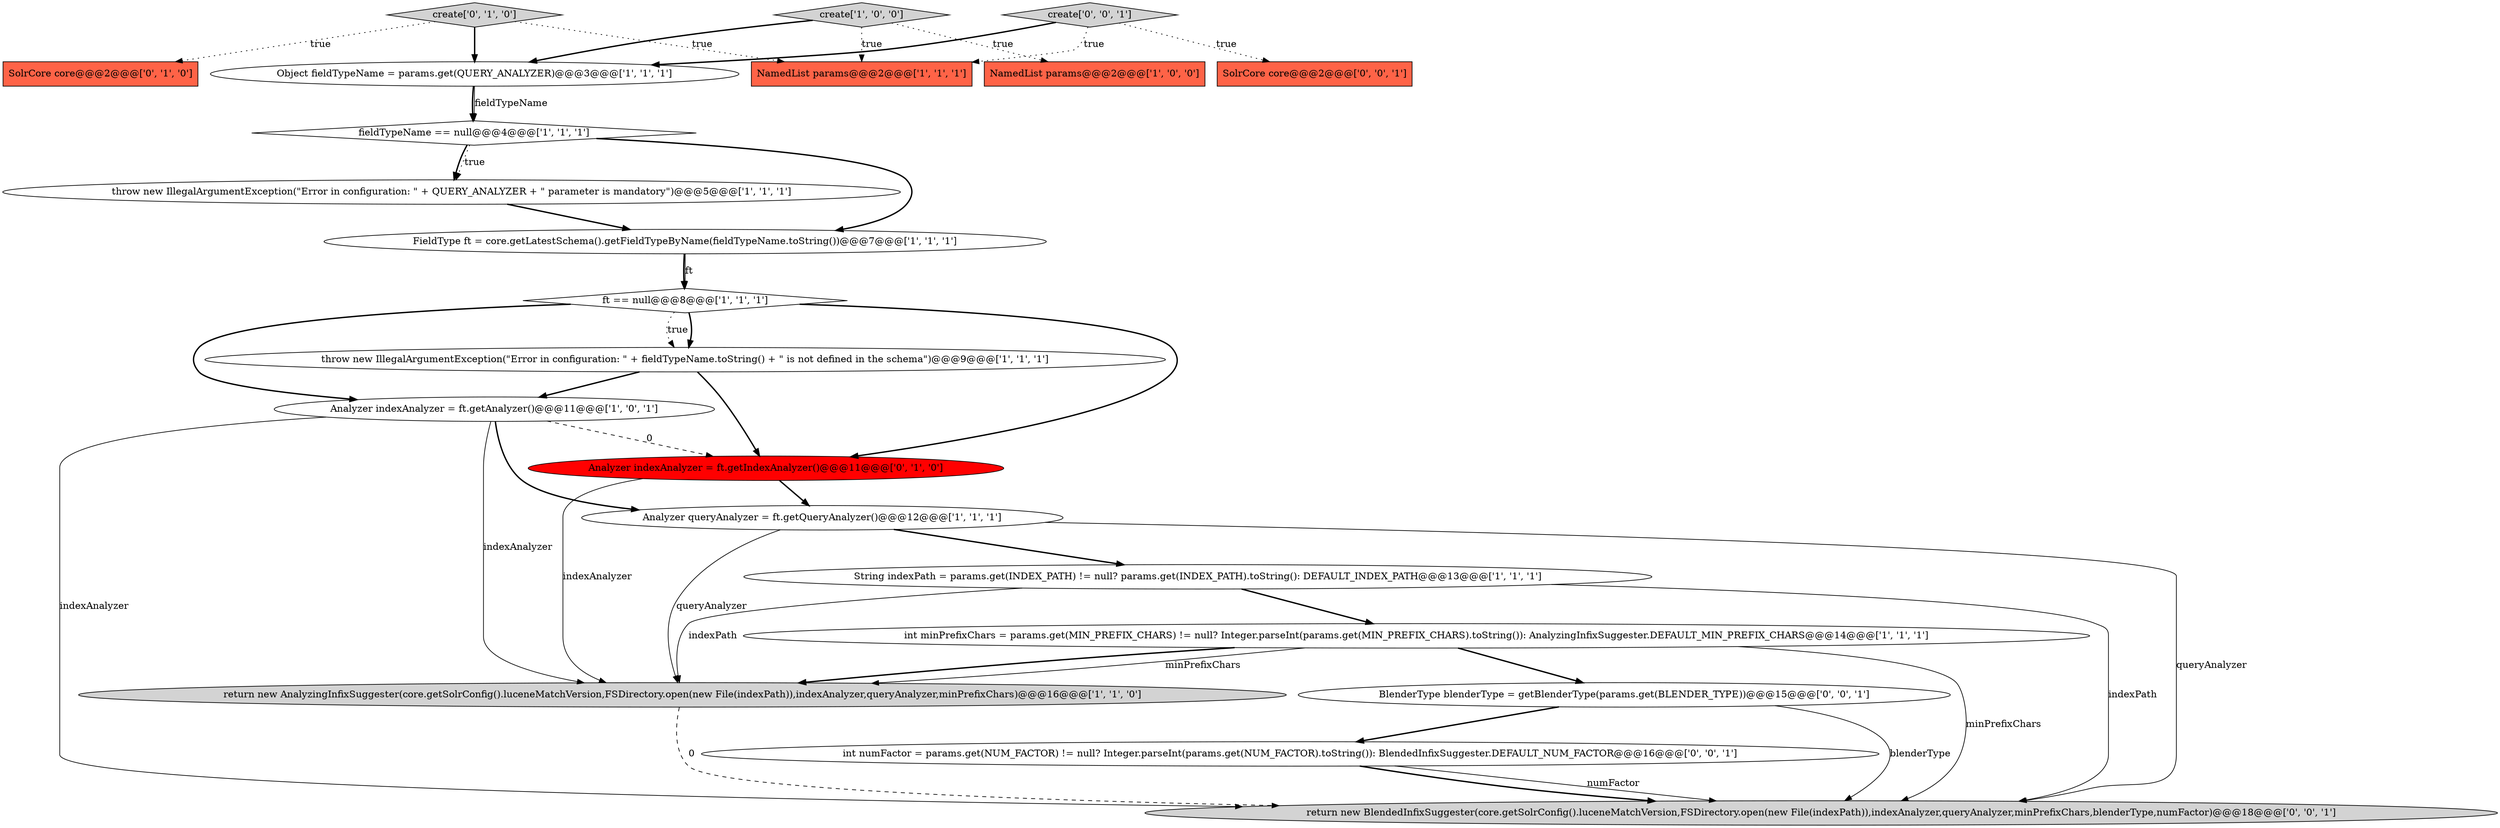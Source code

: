 digraph {
7 [style = filled, label = "int minPrefixChars = params.get(MIN_PREFIX_CHARS) != null? Integer.parseInt(params.get(MIN_PREFIX_CHARS).toString()): AnalyzingInfixSuggester.DEFAULT_MIN_PREFIX_CHARS@@@14@@@['1', '1', '1']", fillcolor = white, shape = ellipse image = "AAA0AAABBB1BBB"];
5 [style = filled, label = "Analyzer queryAnalyzer = ft.getQueryAnalyzer()@@@12@@@['1', '1', '1']", fillcolor = white, shape = ellipse image = "AAA0AAABBB1BBB"];
15 [style = filled, label = "create['0', '1', '0']", fillcolor = lightgray, shape = diamond image = "AAA0AAABBB2BBB"];
16 [style = filled, label = "Analyzer indexAnalyzer = ft.getIndexAnalyzer()@@@11@@@['0', '1', '0']", fillcolor = red, shape = ellipse image = "AAA1AAABBB2BBB"];
10 [style = filled, label = "String indexPath = params.get(INDEX_PATH) != null? params.get(INDEX_PATH).toString(): DEFAULT_INDEX_PATH@@@13@@@['1', '1', '1']", fillcolor = white, shape = ellipse image = "AAA0AAABBB1BBB"];
18 [style = filled, label = "BlenderType blenderType = getBlenderType(params.get(BLENDER_TYPE))@@@15@@@['0', '0', '1']", fillcolor = white, shape = ellipse image = "AAA0AAABBB3BBB"];
8 [style = filled, label = "Object fieldTypeName = params.get(QUERY_ANALYZER)@@@3@@@['1', '1', '1']", fillcolor = white, shape = ellipse image = "AAA0AAABBB1BBB"];
20 [style = filled, label = "return new BlendedInfixSuggester(core.getSolrConfig().luceneMatchVersion,FSDirectory.open(new File(indexPath)),indexAnalyzer,queryAnalyzer,minPrefixChars,blenderType,numFactor)@@@18@@@['0', '0', '1']", fillcolor = lightgray, shape = ellipse image = "AAA0AAABBB3BBB"];
14 [style = filled, label = "SolrCore core@@@2@@@['0', '1', '0']", fillcolor = tomato, shape = box image = "AAA0AAABBB2BBB"];
17 [style = filled, label = "int numFactor = params.get(NUM_FACTOR) != null? Integer.parseInt(params.get(NUM_FACTOR).toString()): BlendedInfixSuggester.DEFAULT_NUM_FACTOR@@@16@@@['0', '0', '1']", fillcolor = white, shape = ellipse image = "AAA0AAABBB3BBB"];
6 [style = filled, label = "return new AnalyzingInfixSuggester(core.getSolrConfig().luceneMatchVersion,FSDirectory.open(new File(indexPath)),indexAnalyzer,queryAnalyzer,minPrefixChars)@@@16@@@['1', '1', '0']", fillcolor = lightgray, shape = ellipse image = "AAA0AAABBB1BBB"];
1 [style = filled, label = "fieldTypeName == null@@@4@@@['1', '1', '1']", fillcolor = white, shape = diamond image = "AAA0AAABBB1BBB"];
13 [style = filled, label = "Analyzer indexAnalyzer = ft.getAnalyzer()@@@11@@@['1', '0', '1']", fillcolor = white, shape = ellipse image = "AAA0AAABBB1BBB"];
3 [style = filled, label = "NamedList params@@@2@@@['1', '1', '1']", fillcolor = tomato, shape = box image = "AAA0AAABBB1BBB"];
21 [style = filled, label = "SolrCore core@@@2@@@['0', '0', '1']", fillcolor = tomato, shape = box image = "AAA0AAABBB3BBB"];
11 [style = filled, label = "create['1', '0', '0']", fillcolor = lightgray, shape = diamond image = "AAA0AAABBB1BBB"];
9 [style = filled, label = "throw new IllegalArgumentException(\"Error in configuration: \" + fieldTypeName.toString() + \" is not defined in the schema\")@@@9@@@['1', '1', '1']", fillcolor = white, shape = ellipse image = "AAA0AAABBB1BBB"];
12 [style = filled, label = "throw new IllegalArgumentException(\"Error in configuration: \" + QUERY_ANALYZER + \" parameter is mandatory\")@@@5@@@['1', '1', '1']", fillcolor = white, shape = ellipse image = "AAA0AAABBB1BBB"];
0 [style = filled, label = "NamedList params@@@2@@@['1', '0', '0']", fillcolor = tomato, shape = box image = "AAA0AAABBB1BBB"];
19 [style = filled, label = "create['0', '0', '1']", fillcolor = lightgray, shape = diamond image = "AAA0AAABBB3BBB"];
2 [style = filled, label = "ft == null@@@8@@@['1', '1', '1']", fillcolor = white, shape = diamond image = "AAA0AAABBB1BBB"];
4 [style = filled, label = "FieldType ft = core.getLatestSchema().getFieldTypeByName(fieldTypeName.toString())@@@7@@@['1', '1', '1']", fillcolor = white, shape = ellipse image = "AAA0AAABBB1BBB"];
5->10 [style = bold, label=""];
1->4 [style = bold, label=""];
5->6 [style = solid, label="queryAnalyzer"];
6->20 [style = dashed, label="0"];
18->20 [style = solid, label="blenderType"];
7->6 [style = solid, label="minPrefixChars"];
18->17 [style = bold, label=""];
19->21 [style = dotted, label="true"];
4->2 [style = bold, label=""];
10->20 [style = solid, label="indexPath"];
2->9 [style = bold, label=""];
15->14 [style = dotted, label="true"];
7->20 [style = solid, label="minPrefixChars"];
10->7 [style = bold, label=""];
17->20 [style = solid, label="numFactor"];
9->16 [style = bold, label=""];
19->8 [style = bold, label=""];
2->13 [style = bold, label=""];
5->20 [style = solid, label="queryAnalyzer"];
15->3 [style = dotted, label="true"];
8->1 [style = bold, label=""];
8->1 [style = solid, label="fieldTypeName"];
16->6 [style = solid, label="indexAnalyzer"];
13->6 [style = solid, label="indexAnalyzer"];
2->9 [style = dotted, label="true"];
12->4 [style = bold, label=""];
19->3 [style = dotted, label="true"];
11->0 [style = dotted, label="true"];
1->12 [style = dotted, label="true"];
7->6 [style = bold, label=""];
13->16 [style = dashed, label="0"];
1->12 [style = bold, label=""];
13->5 [style = bold, label=""];
16->5 [style = bold, label=""];
13->20 [style = solid, label="indexAnalyzer"];
7->18 [style = bold, label=""];
11->8 [style = bold, label=""];
17->20 [style = bold, label=""];
4->2 [style = solid, label="ft"];
11->3 [style = dotted, label="true"];
15->8 [style = bold, label=""];
10->6 [style = solid, label="indexPath"];
9->13 [style = bold, label=""];
2->16 [style = bold, label=""];
}
